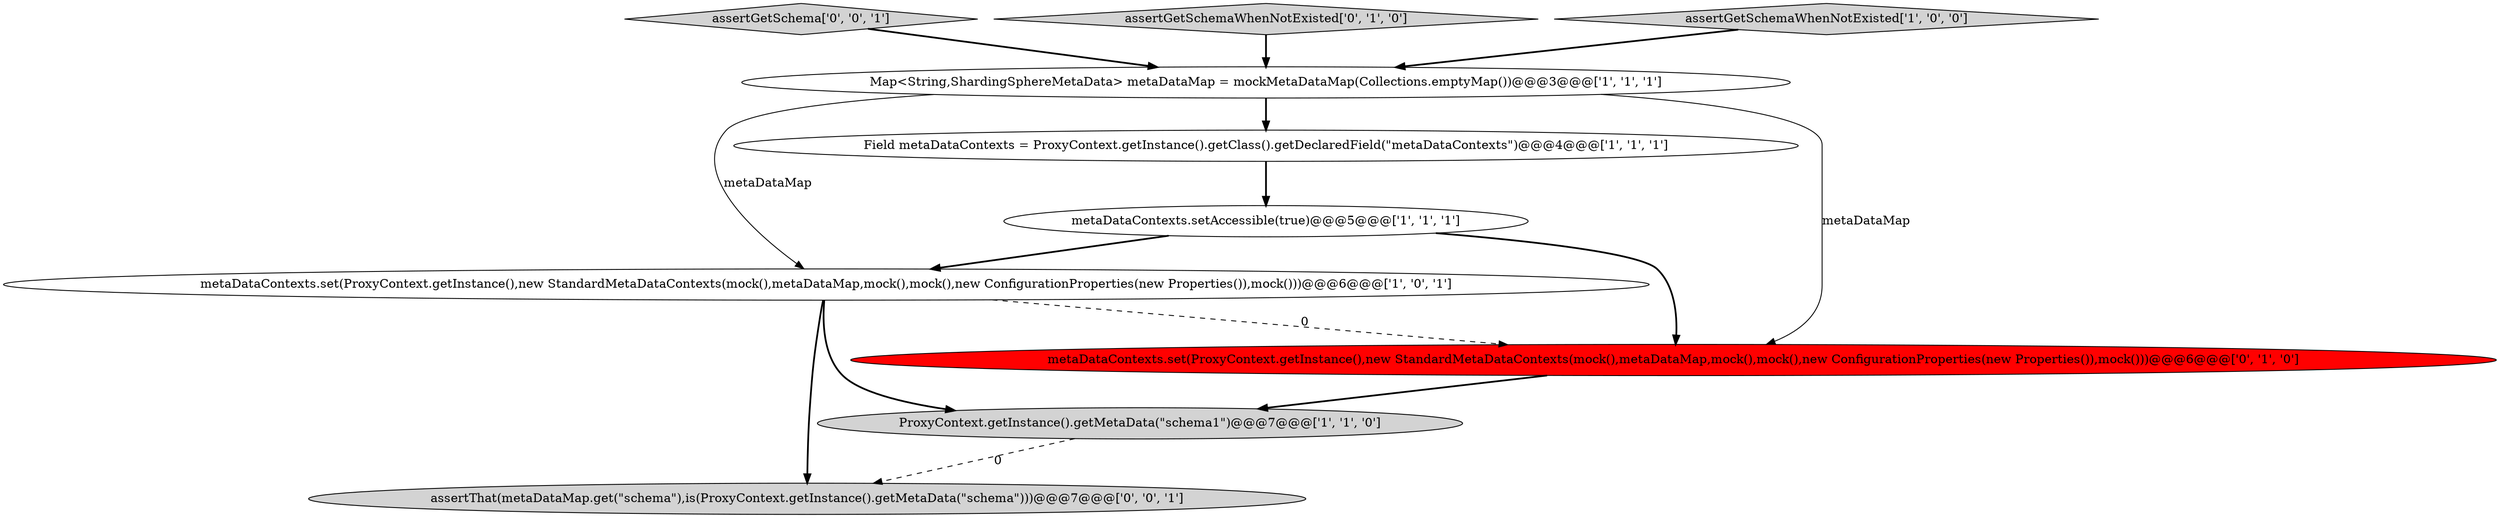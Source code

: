 digraph {
8 [style = filled, label = "assertThat(metaDataMap.get(\"schema\"),is(ProxyContext.getInstance().getMetaData(\"schema\")))@@@7@@@['0', '0', '1']", fillcolor = lightgray, shape = ellipse image = "AAA0AAABBB3BBB"];
9 [style = filled, label = "assertGetSchema['0', '0', '1']", fillcolor = lightgray, shape = diamond image = "AAA0AAABBB3BBB"];
4 [style = filled, label = "metaDataContexts.set(ProxyContext.getInstance(),new StandardMetaDataContexts(mock(),metaDataMap,mock(),mock(),new ConfigurationProperties(new Properties()),mock()))@@@6@@@['1', '0', '1']", fillcolor = white, shape = ellipse image = "AAA0AAABBB1BBB"];
6 [style = filled, label = "metaDataContexts.set(ProxyContext.getInstance(),new StandardMetaDataContexts(mock(),metaDataMap,mock(),mock(),new ConfigurationProperties(new Properties()),mock()))@@@6@@@['0', '1', '0']", fillcolor = red, shape = ellipse image = "AAA1AAABBB2BBB"];
7 [style = filled, label = "assertGetSchemaWhenNotExisted['0', '1', '0']", fillcolor = lightgray, shape = diamond image = "AAA0AAABBB2BBB"];
3 [style = filled, label = "ProxyContext.getInstance().getMetaData(\"schema1\")@@@7@@@['1', '1', '0']", fillcolor = lightgray, shape = ellipse image = "AAA0AAABBB1BBB"];
2 [style = filled, label = "Field metaDataContexts = ProxyContext.getInstance().getClass().getDeclaredField(\"metaDataContexts\")@@@4@@@['1', '1', '1']", fillcolor = white, shape = ellipse image = "AAA0AAABBB1BBB"];
5 [style = filled, label = "assertGetSchemaWhenNotExisted['1', '0', '0']", fillcolor = lightgray, shape = diamond image = "AAA0AAABBB1BBB"];
1 [style = filled, label = "Map<String,ShardingSphereMetaData> metaDataMap = mockMetaDataMap(Collections.emptyMap())@@@3@@@['1', '1', '1']", fillcolor = white, shape = ellipse image = "AAA0AAABBB1BBB"];
0 [style = filled, label = "metaDataContexts.setAccessible(true)@@@5@@@['1', '1', '1']", fillcolor = white, shape = ellipse image = "AAA0AAABBB1BBB"];
3->8 [style = dashed, label="0"];
6->3 [style = bold, label=""];
5->1 [style = bold, label=""];
4->3 [style = bold, label=""];
4->8 [style = bold, label=""];
1->2 [style = bold, label=""];
2->0 [style = bold, label=""];
1->6 [style = solid, label="metaDataMap"];
7->1 [style = bold, label=""];
9->1 [style = bold, label=""];
4->6 [style = dashed, label="0"];
0->4 [style = bold, label=""];
0->6 [style = bold, label=""];
1->4 [style = solid, label="metaDataMap"];
}
